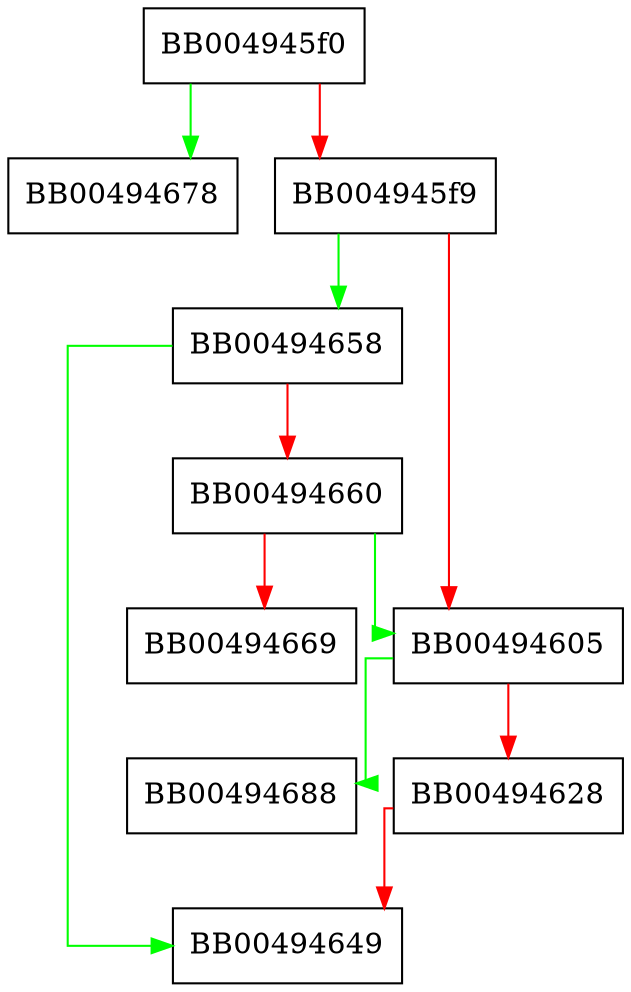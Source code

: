 digraph SSL_set0_tmp_dh_pkey {
  node [shape="box"];
  graph [splines=ortho];
  BB004945f0 -> BB00494678 [color="green"];
  BB004945f0 -> BB004945f9 [color="red"];
  BB004945f9 -> BB00494658 [color="green"];
  BB004945f9 -> BB00494605 [color="red"];
  BB00494605 -> BB00494688 [color="green"];
  BB00494605 -> BB00494628 [color="red"];
  BB00494628 -> BB00494649 [color="red"];
  BB00494658 -> BB00494649 [color="green"];
  BB00494658 -> BB00494660 [color="red"];
  BB00494660 -> BB00494605 [color="green"];
  BB00494660 -> BB00494669 [color="red"];
}